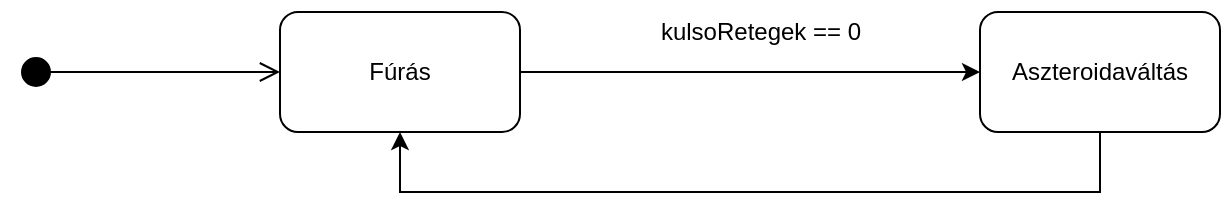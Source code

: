 <mxfile version="14.4.3" type="github">
  <diagram id="sS9FfWFudzhQbV6QdP8D" name="Page-1">
    <mxGraphModel dx="1422" dy="762" grid="1" gridSize="10" guides="1" tooltips="1" connect="1" arrows="1" fold="1" page="1" pageScale="1" pageWidth="1654" pageHeight="1169" math="0" shadow="0">
      <root>
        <mxCell id="0" />
        <mxCell id="1" parent="0" />
        <mxCell id="bFR11mmQNWSabFQQEoEZ-8" style="edgeStyle=orthogonalEdgeStyle;rounded=0;orthogonalLoop=1;jettySize=auto;html=1;entryX=0.5;entryY=1;entryDx=0;entryDy=0;" edge="1" parent="1" source="bFR11mmQNWSabFQQEoEZ-1" target="bFR11mmQNWSabFQQEoEZ-2">
          <mxGeometry relative="1" as="geometry">
            <mxPoint x="450" y="320" as="targetPoint" />
            <Array as="points">
              <mxPoint x="680" y="250" />
              <mxPoint x="330" y="250" />
            </Array>
          </mxGeometry>
        </mxCell>
        <mxCell id="bFR11mmQNWSabFQQEoEZ-1" value="Aszteroidaváltás" style="rounded=1;whiteSpace=wrap;html=1;" vertex="1" parent="1">
          <mxGeometry x="620" y="160" width="120" height="60" as="geometry" />
        </mxCell>
        <mxCell id="bFR11mmQNWSabFQQEoEZ-6" style="edgeStyle=orthogonalEdgeStyle;rounded=0;orthogonalLoop=1;jettySize=auto;html=1;entryX=0;entryY=0.5;entryDx=0;entryDy=0;" edge="1" parent="1" source="bFR11mmQNWSabFQQEoEZ-2" target="bFR11mmQNWSabFQQEoEZ-1">
          <mxGeometry relative="1" as="geometry" />
        </mxCell>
        <mxCell id="bFR11mmQNWSabFQQEoEZ-2" value="Fúrás" style="rounded=1;whiteSpace=wrap;html=1;" vertex="1" parent="1">
          <mxGeometry x="270" y="160" width="120" height="60" as="geometry" />
        </mxCell>
        <mxCell id="bFR11mmQNWSabFQQEoEZ-7" value="kulsoRetegek == 0" style="text;html=1;align=center;verticalAlign=middle;resizable=0;points=[];autosize=1;" vertex="1" parent="1">
          <mxGeometry x="450" y="160" width="120" height="20" as="geometry" />
        </mxCell>
        <mxCell id="bFR11mmQNWSabFQQEoEZ-11" value="&lt;br&gt;" style="html=1;verticalAlign=bottom;startArrow=circle;startFill=1;endArrow=open;startSize=6;endSize=8;entryX=0;entryY=0.5;entryDx=0;entryDy=0;" edge="1" parent="1" target="bFR11mmQNWSabFQQEoEZ-2">
          <mxGeometry x="0.385" y="20" width="80" relative="1" as="geometry">
            <mxPoint x="140" y="190" as="sourcePoint" />
            <mxPoint x="230" y="200" as="targetPoint" />
            <mxPoint as="offset" />
          </mxGeometry>
        </mxCell>
      </root>
    </mxGraphModel>
  </diagram>
</mxfile>
